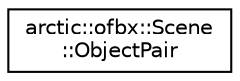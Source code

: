 digraph "Graphical Class Hierarchy"
{
 // LATEX_PDF_SIZE
  edge [fontname="Helvetica",fontsize="10",labelfontname="Helvetica",labelfontsize="10"];
  node [fontname="Helvetica",fontsize="10",shape=record];
  rankdir="LR";
  Node0 [label="arctic::ofbx::Scene\l::ObjectPair",height=0.2,width=0.4,color="black", fillcolor="white", style="filled",URL="$structarctic_1_1ofbx_1_1_scene_1_1_object_pair.html",tooltip=" "];
}
